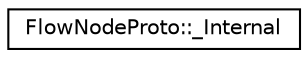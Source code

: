 digraph "Graphical Class Hierarchy"
{
 // LATEX_PDF_SIZE
  edge [fontname="Helvetica",fontsize="10",labelfontname="Helvetica",labelfontsize="10"];
  node [fontname="Helvetica",fontsize="10",shape=record];
  rankdir="LR";
  Node0 [label="FlowNodeProto::_Internal",height=0.2,width=0.4,color="black", fillcolor="white", style="filled",URL="$classoperations__research_1_1_flow_node_proto_1_1___internal.html",tooltip=" "];
}
